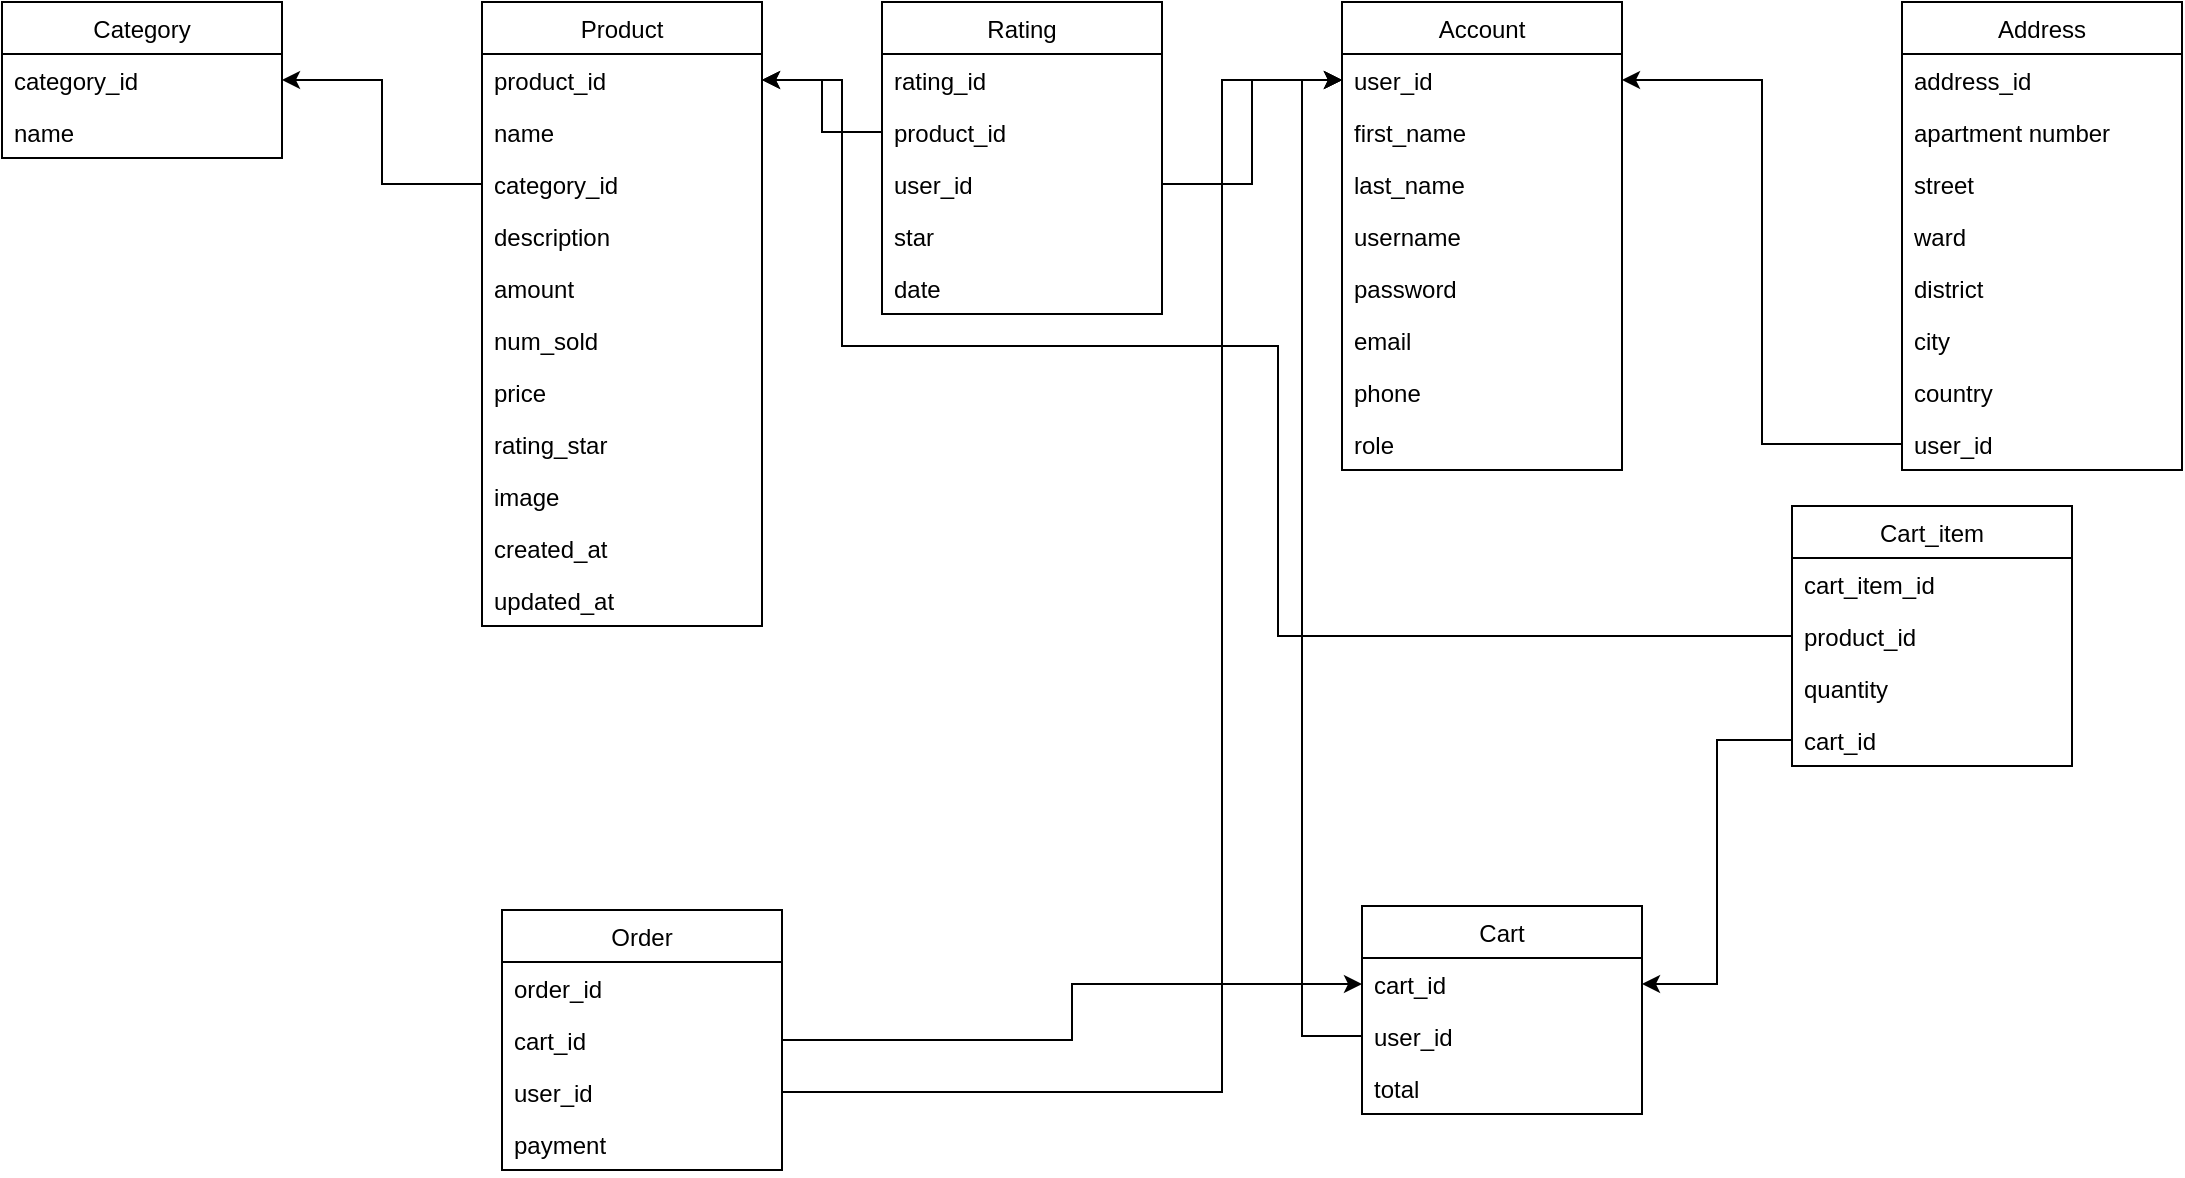 <mxfile version="14.8.4" type="device"><diagram id="C5RBs43oDa-KdzZeNtuy" name="Page-1"><mxGraphModel dx="865" dy="408" grid="1" gridSize="10" guides="1" tooltips="1" connect="1" arrows="1" fold="1" page="1" pageScale="1" pageWidth="1169" pageHeight="827" math="0" shadow="0"><root><mxCell id="WIyWlLk6GJQsqaUBKTNV-0"/><mxCell id="WIyWlLk6GJQsqaUBKTNV-1" parent="WIyWlLk6GJQsqaUBKTNV-0"/><mxCell id="nEu_m73BjOU6T3Kjbdzh-0" value="Category" style="swimlane;fontStyle=0;childLayout=stackLayout;horizontal=1;startSize=26;fillColor=none;horizontalStack=0;resizeParent=1;resizeParentMax=0;resizeLast=0;collapsible=1;marginBottom=0;" parent="WIyWlLk6GJQsqaUBKTNV-1" vertex="1"><mxGeometry x="30" y="178" width="140" height="78" as="geometry"/></mxCell><mxCell id="nEu_m73BjOU6T3Kjbdzh-1" value="category_id" style="text;strokeColor=none;fillColor=none;align=left;verticalAlign=top;spacingLeft=4;spacingRight=4;overflow=hidden;rotatable=0;points=[[0,0.5],[1,0.5]];portConstraint=eastwest;" parent="nEu_m73BjOU6T3Kjbdzh-0" vertex="1"><mxGeometry y="26" width="140" height="26" as="geometry"/></mxCell><mxCell id="nEu_m73BjOU6T3Kjbdzh-2" value="name" style="text;strokeColor=none;fillColor=none;align=left;verticalAlign=top;spacingLeft=4;spacingRight=4;overflow=hidden;rotatable=0;points=[[0,0.5],[1,0.5]];portConstraint=eastwest;" parent="nEu_m73BjOU6T3Kjbdzh-0" vertex="1"><mxGeometry y="52" width="140" height="26" as="geometry"/></mxCell><mxCell id="nEu_m73BjOU6T3Kjbdzh-4" value="Product" style="swimlane;fontStyle=0;childLayout=stackLayout;horizontal=1;startSize=26;fillColor=none;horizontalStack=0;resizeParent=1;resizeParentMax=0;resizeLast=0;collapsible=1;marginBottom=0;" parent="WIyWlLk6GJQsqaUBKTNV-1" vertex="1"><mxGeometry x="270" y="178" width="140" height="312" as="geometry"/></mxCell><mxCell id="nEu_m73BjOU6T3Kjbdzh-5" value="product_id" style="text;strokeColor=none;fillColor=none;align=left;verticalAlign=top;spacingLeft=4;spacingRight=4;overflow=hidden;rotatable=0;points=[[0,0.5],[1,0.5]];portConstraint=eastwest;" parent="nEu_m73BjOU6T3Kjbdzh-4" vertex="1"><mxGeometry y="26" width="140" height="26" as="geometry"/></mxCell><mxCell id="nEu_m73BjOU6T3Kjbdzh-6" value="name" style="text;strokeColor=none;fillColor=none;align=left;verticalAlign=top;spacingLeft=4;spacingRight=4;overflow=hidden;rotatable=0;points=[[0,0.5],[1,0.5]];portConstraint=eastwest;" parent="nEu_m73BjOU6T3Kjbdzh-4" vertex="1"><mxGeometry y="52" width="140" height="26" as="geometry"/></mxCell><mxCell id="nEu_m73BjOU6T3Kjbdzh-7" value="category_id" style="text;strokeColor=none;fillColor=none;align=left;verticalAlign=top;spacingLeft=4;spacingRight=4;overflow=hidden;rotatable=0;points=[[0,0.5],[1,0.5]];portConstraint=eastwest;" parent="nEu_m73BjOU6T3Kjbdzh-4" vertex="1"><mxGeometry y="78" width="140" height="26" as="geometry"/></mxCell><mxCell id="nEu_m73BjOU6T3Kjbdzh-9" value="description" style="text;strokeColor=none;fillColor=none;align=left;verticalAlign=top;spacingLeft=4;spacingRight=4;overflow=hidden;rotatable=0;points=[[0,0.5],[1,0.5]];portConstraint=eastwest;" parent="nEu_m73BjOU6T3Kjbdzh-4" vertex="1"><mxGeometry y="104" width="140" height="26" as="geometry"/></mxCell><mxCell id="nEu_m73BjOU6T3Kjbdzh-11" value="amount" style="text;strokeColor=none;fillColor=none;align=left;verticalAlign=top;spacingLeft=4;spacingRight=4;overflow=hidden;rotatable=0;points=[[0,0.5],[1,0.5]];portConstraint=eastwest;" parent="nEu_m73BjOU6T3Kjbdzh-4" vertex="1"><mxGeometry y="130" width="140" height="26" as="geometry"/></mxCell><mxCell id="nEu_m73BjOU6T3Kjbdzh-13" value="num_sold" style="text;strokeColor=none;fillColor=none;align=left;verticalAlign=top;spacingLeft=4;spacingRight=4;overflow=hidden;rotatable=0;points=[[0,0.5],[1,0.5]];portConstraint=eastwest;" parent="nEu_m73BjOU6T3Kjbdzh-4" vertex="1"><mxGeometry y="156" width="140" height="26" as="geometry"/></mxCell><mxCell id="nEu_m73BjOU6T3Kjbdzh-12" value="price" style="text;strokeColor=none;fillColor=none;align=left;verticalAlign=top;spacingLeft=4;spacingRight=4;overflow=hidden;rotatable=0;points=[[0,0.5],[1,0.5]];portConstraint=eastwest;" parent="nEu_m73BjOU6T3Kjbdzh-4" vertex="1"><mxGeometry y="182" width="140" height="26" as="geometry"/></mxCell><mxCell id="nEu_m73BjOU6T3Kjbdzh-18" value="rating_star" style="text;strokeColor=none;fillColor=none;align=left;verticalAlign=top;spacingLeft=4;spacingRight=4;overflow=hidden;rotatable=0;points=[[0,0.5],[1,0.5]];portConstraint=eastwest;" parent="nEu_m73BjOU6T3Kjbdzh-4" vertex="1"><mxGeometry y="208" width="140" height="26" as="geometry"/></mxCell><mxCell id="nEu_m73BjOU6T3Kjbdzh-70" value="image" style="text;strokeColor=none;fillColor=none;align=left;verticalAlign=top;spacingLeft=4;spacingRight=4;overflow=hidden;rotatable=0;points=[[0,0.5],[1,0.5]];portConstraint=eastwest;" parent="nEu_m73BjOU6T3Kjbdzh-4" vertex="1"><mxGeometry y="234" width="140" height="26" as="geometry"/></mxCell><mxCell id="nEu_m73BjOU6T3Kjbdzh-72" value="created_at" style="text;strokeColor=none;fillColor=none;align=left;verticalAlign=top;spacingLeft=4;spacingRight=4;overflow=hidden;rotatable=0;points=[[0,0.5],[1,0.5]];portConstraint=eastwest;" parent="nEu_m73BjOU6T3Kjbdzh-4" vertex="1"><mxGeometry y="260" width="140" height="26" as="geometry"/></mxCell><mxCell id="nEu_m73BjOU6T3Kjbdzh-73" value="updated_at" style="text;strokeColor=none;fillColor=none;align=left;verticalAlign=top;spacingLeft=4;spacingRight=4;overflow=hidden;rotatable=0;points=[[0,0.5],[1,0.5]];portConstraint=eastwest;" parent="nEu_m73BjOU6T3Kjbdzh-4" vertex="1"><mxGeometry y="286" width="140" height="26" as="geometry"/></mxCell><mxCell id="nEu_m73BjOU6T3Kjbdzh-14" value="Account" style="swimlane;fontStyle=0;childLayout=stackLayout;horizontal=1;startSize=26;fillColor=none;horizontalStack=0;resizeParent=1;resizeParentMax=0;resizeLast=0;collapsible=1;marginBottom=0;" parent="WIyWlLk6GJQsqaUBKTNV-1" vertex="1"><mxGeometry x="700" y="178" width="140" height="234" as="geometry"/></mxCell><mxCell id="nEu_m73BjOU6T3Kjbdzh-15" value="user_id" style="text;strokeColor=none;fillColor=none;align=left;verticalAlign=top;spacingLeft=4;spacingRight=4;overflow=hidden;rotatable=0;points=[[0,0.5],[1,0.5]];portConstraint=eastwest;" parent="nEu_m73BjOU6T3Kjbdzh-14" vertex="1"><mxGeometry y="26" width="140" height="26" as="geometry"/></mxCell><mxCell id="nEu_m73BjOU6T3Kjbdzh-16" value="first_name" style="text;strokeColor=none;fillColor=none;align=left;verticalAlign=top;spacingLeft=4;spacingRight=4;overflow=hidden;rotatable=0;points=[[0,0.5],[1,0.5]];portConstraint=eastwest;" parent="nEu_m73BjOU6T3Kjbdzh-14" vertex="1"><mxGeometry y="52" width="140" height="26" as="geometry"/></mxCell><mxCell id="nEu_m73BjOU6T3Kjbdzh-17" value="last_name" style="text;strokeColor=none;fillColor=none;align=left;verticalAlign=top;spacingLeft=4;spacingRight=4;overflow=hidden;rotatable=0;points=[[0,0.5],[1,0.5]];portConstraint=eastwest;" parent="nEu_m73BjOU6T3Kjbdzh-14" vertex="1"><mxGeometry y="78" width="140" height="26" as="geometry"/></mxCell><mxCell id="nEu_m73BjOU6T3Kjbdzh-56" value="username" style="text;strokeColor=none;fillColor=none;align=left;verticalAlign=top;spacingLeft=4;spacingRight=4;overflow=hidden;rotatable=0;points=[[0,0.5],[1,0.5]];portConstraint=eastwest;" parent="nEu_m73BjOU6T3Kjbdzh-14" vertex="1"><mxGeometry y="104" width="140" height="26" as="geometry"/></mxCell><mxCell id="nEu_m73BjOU6T3Kjbdzh-57" value="password" style="text;strokeColor=none;fillColor=none;align=left;verticalAlign=top;spacingLeft=4;spacingRight=4;overflow=hidden;rotatable=0;points=[[0,0.5],[1,0.5]];portConstraint=eastwest;" parent="nEu_m73BjOU6T3Kjbdzh-14" vertex="1"><mxGeometry y="130" width="140" height="26" as="geometry"/></mxCell><mxCell id="nEu_m73BjOU6T3Kjbdzh-19" value="email" style="text;strokeColor=none;fillColor=none;align=left;verticalAlign=top;spacingLeft=4;spacingRight=4;overflow=hidden;rotatable=0;points=[[0,0.5],[1,0.5]];portConstraint=eastwest;" parent="nEu_m73BjOU6T3Kjbdzh-14" vertex="1"><mxGeometry y="156" width="140" height="26" as="geometry"/></mxCell><mxCell id="nEu_m73BjOU6T3Kjbdzh-20" value="phone" style="text;strokeColor=none;fillColor=none;align=left;verticalAlign=top;spacingLeft=4;spacingRight=4;overflow=hidden;rotatable=0;points=[[0,0.5],[1,0.5]];portConstraint=eastwest;" parent="nEu_m73BjOU6T3Kjbdzh-14" vertex="1"><mxGeometry y="182" width="140" height="26" as="geometry"/></mxCell><mxCell id="sDtZuVlYwuZTjAN_R1qE-2" value="role" style="text;strokeColor=none;fillColor=none;align=left;verticalAlign=top;spacingLeft=4;spacingRight=4;overflow=hidden;rotatable=0;points=[[0,0.5],[1,0.5]];portConstraint=eastwest;" vertex="1" parent="nEu_m73BjOU6T3Kjbdzh-14"><mxGeometry y="208" width="140" height="26" as="geometry"/></mxCell><mxCell id="nEu_m73BjOU6T3Kjbdzh-25" style="edgeStyle=orthogonalEdgeStyle;rounded=0;orthogonalLoop=1;jettySize=auto;html=1;entryX=1;entryY=0.5;entryDx=0;entryDy=0;" parent="WIyWlLk6GJQsqaUBKTNV-1" source="nEu_m73BjOU6T3Kjbdzh-7" target="nEu_m73BjOU6T3Kjbdzh-1" edge="1"><mxGeometry relative="1" as="geometry"/></mxCell><mxCell id="nEu_m73BjOU6T3Kjbdzh-26" value="Address" style="swimlane;fontStyle=0;childLayout=stackLayout;horizontal=1;startSize=26;fillColor=none;horizontalStack=0;resizeParent=1;resizeParentMax=0;resizeLast=0;collapsible=1;marginBottom=0;" parent="WIyWlLk6GJQsqaUBKTNV-1" vertex="1"><mxGeometry x="980" y="178" width="140" height="234" as="geometry"/></mxCell><mxCell id="nEu_m73BjOU6T3Kjbdzh-27" value="address_id" style="text;strokeColor=none;fillColor=none;align=left;verticalAlign=top;spacingLeft=4;spacingRight=4;overflow=hidden;rotatable=0;points=[[0,0.5],[1,0.5]];portConstraint=eastwest;" parent="nEu_m73BjOU6T3Kjbdzh-26" vertex="1"><mxGeometry y="26" width="140" height="26" as="geometry"/></mxCell><mxCell id="nEu_m73BjOU6T3Kjbdzh-28" value="apartment number" style="text;strokeColor=none;fillColor=none;align=left;verticalAlign=top;spacingLeft=4;spacingRight=4;overflow=hidden;rotatable=0;points=[[0,0.5],[1,0.5]];portConstraint=eastwest;" parent="nEu_m73BjOU6T3Kjbdzh-26" vertex="1"><mxGeometry y="52" width="140" height="26" as="geometry"/></mxCell><mxCell id="nEu_m73BjOU6T3Kjbdzh-29" value="street" style="text;strokeColor=none;fillColor=none;align=left;verticalAlign=top;spacingLeft=4;spacingRight=4;overflow=hidden;rotatable=0;points=[[0,0.5],[1,0.5]];portConstraint=eastwest;" parent="nEu_m73BjOU6T3Kjbdzh-26" vertex="1"><mxGeometry y="78" width="140" height="26" as="geometry"/></mxCell><mxCell id="nEu_m73BjOU6T3Kjbdzh-30" value="ward" style="text;strokeColor=none;fillColor=none;align=left;verticalAlign=top;spacingLeft=4;spacingRight=4;overflow=hidden;rotatable=0;points=[[0,0.5],[1,0.5]];portConstraint=eastwest;" parent="nEu_m73BjOU6T3Kjbdzh-26" vertex="1"><mxGeometry y="104" width="140" height="26" as="geometry"/></mxCell><mxCell id="nEu_m73BjOU6T3Kjbdzh-31" value="district" style="text;strokeColor=none;fillColor=none;align=left;verticalAlign=top;spacingLeft=4;spacingRight=4;overflow=hidden;rotatable=0;points=[[0,0.5],[1,0.5]];portConstraint=eastwest;" parent="nEu_m73BjOU6T3Kjbdzh-26" vertex="1"><mxGeometry y="130" width="140" height="26" as="geometry"/></mxCell><mxCell id="nEu_m73BjOU6T3Kjbdzh-32" value="city" style="text;strokeColor=none;fillColor=none;align=left;verticalAlign=top;spacingLeft=4;spacingRight=4;overflow=hidden;rotatable=0;points=[[0,0.5],[1,0.5]];portConstraint=eastwest;" parent="nEu_m73BjOU6T3Kjbdzh-26" vertex="1"><mxGeometry y="156" width="140" height="26" as="geometry"/></mxCell><mxCell id="nEu_m73BjOU6T3Kjbdzh-35" value="country" style="text;strokeColor=none;fillColor=none;align=left;verticalAlign=top;spacingLeft=4;spacingRight=4;overflow=hidden;rotatable=0;points=[[0,0.5],[1,0.5]];portConstraint=eastwest;" parent="nEu_m73BjOU6T3Kjbdzh-26" vertex="1"><mxGeometry y="182" width="140" height="26" as="geometry"/></mxCell><mxCell id="nEu_m73BjOU6T3Kjbdzh-33" value="user_id" style="text;strokeColor=none;fillColor=none;align=left;verticalAlign=top;spacingLeft=4;spacingRight=4;overflow=hidden;rotatable=0;points=[[0,0.5],[1,0.5]];portConstraint=eastwest;" parent="nEu_m73BjOU6T3Kjbdzh-26" vertex="1"><mxGeometry y="208" width="140" height="26" as="geometry"/></mxCell><mxCell id="nEu_m73BjOU6T3Kjbdzh-34" style="edgeStyle=orthogonalEdgeStyle;rounded=0;orthogonalLoop=1;jettySize=auto;html=1;entryX=1;entryY=0.5;entryDx=0;entryDy=0;" parent="WIyWlLk6GJQsqaUBKTNV-1" source="nEu_m73BjOU6T3Kjbdzh-33" target="nEu_m73BjOU6T3Kjbdzh-15" edge="1"><mxGeometry relative="1" as="geometry"/></mxCell><mxCell id="nEu_m73BjOU6T3Kjbdzh-36" value="Cart" style="swimlane;fontStyle=0;childLayout=stackLayout;horizontal=1;startSize=26;fillColor=none;horizontalStack=0;resizeParent=1;resizeParentMax=0;resizeLast=0;collapsible=1;marginBottom=0;" parent="WIyWlLk6GJQsqaUBKTNV-1" vertex="1"><mxGeometry x="710" y="630" width="140" height="104" as="geometry"/></mxCell><mxCell id="nEu_m73BjOU6T3Kjbdzh-37" value="cart_id" style="text;strokeColor=none;fillColor=none;align=left;verticalAlign=top;spacingLeft=4;spacingRight=4;overflow=hidden;rotatable=0;points=[[0,0.5],[1,0.5]];portConstraint=eastwest;" parent="nEu_m73BjOU6T3Kjbdzh-36" vertex="1"><mxGeometry y="26" width="140" height="26" as="geometry"/></mxCell><mxCell id="nEu_m73BjOU6T3Kjbdzh-39" value="user_id" style="text;strokeColor=none;fillColor=none;align=left;verticalAlign=top;spacingLeft=4;spacingRight=4;overflow=hidden;rotatable=0;points=[[0,0.5],[1,0.5]];portConstraint=eastwest;" parent="nEu_m73BjOU6T3Kjbdzh-36" vertex="1"><mxGeometry y="52" width="140" height="26" as="geometry"/></mxCell><mxCell id="nEu_m73BjOU6T3Kjbdzh-44" value="total" style="text;strokeColor=none;fillColor=none;align=left;verticalAlign=top;spacingLeft=4;spacingRight=4;overflow=hidden;rotatable=0;points=[[0,0.5],[1,0.5]];portConstraint=eastwest;" parent="nEu_m73BjOU6T3Kjbdzh-36" vertex="1"><mxGeometry y="78" width="140" height="26" as="geometry"/></mxCell><mxCell id="nEu_m73BjOU6T3Kjbdzh-40" value="Cart_item" style="swimlane;fontStyle=0;childLayout=stackLayout;horizontal=1;startSize=26;fillColor=none;horizontalStack=0;resizeParent=1;resizeParentMax=0;resizeLast=0;collapsible=1;marginBottom=0;" parent="WIyWlLk6GJQsqaUBKTNV-1" vertex="1"><mxGeometry x="925" y="430" width="140" height="130" as="geometry"/></mxCell><mxCell id="nEu_m73BjOU6T3Kjbdzh-41" value="cart_item_id" style="text;strokeColor=none;fillColor=none;align=left;verticalAlign=top;spacingLeft=4;spacingRight=4;overflow=hidden;rotatable=0;points=[[0,0.5],[1,0.5]];portConstraint=eastwest;" parent="nEu_m73BjOU6T3Kjbdzh-40" vertex="1"><mxGeometry y="26" width="140" height="26" as="geometry"/></mxCell><mxCell id="nEu_m73BjOU6T3Kjbdzh-42" value="product_id" style="text;strokeColor=none;fillColor=none;align=left;verticalAlign=top;spacingLeft=4;spacingRight=4;overflow=hidden;rotatable=0;points=[[0,0.5],[1,0.5]];portConstraint=eastwest;" parent="nEu_m73BjOU6T3Kjbdzh-40" vertex="1"><mxGeometry y="52" width="140" height="26" as="geometry"/></mxCell><mxCell id="nEu_m73BjOU6T3Kjbdzh-43" value="quantity" style="text;strokeColor=none;fillColor=none;align=left;verticalAlign=top;spacingLeft=4;spacingRight=4;overflow=hidden;rotatable=0;points=[[0,0.5],[1,0.5]];portConstraint=eastwest;" parent="nEu_m73BjOU6T3Kjbdzh-40" vertex="1"><mxGeometry y="78" width="140" height="26" as="geometry"/></mxCell><mxCell id="nEu_m73BjOU6T3Kjbdzh-45" value="cart_id" style="text;strokeColor=none;fillColor=none;align=left;verticalAlign=top;spacingLeft=4;spacingRight=4;overflow=hidden;rotatable=0;points=[[0,0.5],[1,0.5]];portConstraint=eastwest;" parent="nEu_m73BjOU6T3Kjbdzh-40" vertex="1"><mxGeometry y="104" width="140" height="26" as="geometry"/></mxCell><mxCell id="nEu_m73BjOU6T3Kjbdzh-46" style="edgeStyle=orthogonalEdgeStyle;rounded=0;orthogonalLoop=1;jettySize=auto;html=1;entryX=1;entryY=0.5;entryDx=0;entryDy=0;" parent="WIyWlLk6GJQsqaUBKTNV-1" source="nEu_m73BjOU6T3Kjbdzh-45" target="nEu_m73BjOU6T3Kjbdzh-37" edge="1"><mxGeometry relative="1" as="geometry"/></mxCell><mxCell id="nEu_m73BjOU6T3Kjbdzh-48" style="edgeStyle=orthogonalEdgeStyle;rounded=0;orthogonalLoop=1;jettySize=auto;html=1;entryX=0;entryY=0.5;entryDx=0;entryDy=0;" parent="WIyWlLk6GJQsqaUBKTNV-1" source="nEu_m73BjOU6T3Kjbdzh-39" target="nEu_m73BjOU6T3Kjbdzh-15" edge="1"><mxGeometry relative="1" as="geometry"/></mxCell><mxCell id="nEu_m73BjOU6T3Kjbdzh-49" value="Order" style="swimlane;fontStyle=0;childLayout=stackLayout;horizontal=1;startSize=26;fillColor=none;horizontalStack=0;resizeParent=1;resizeParentMax=0;resizeLast=0;collapsible=1;marginBottom=0;" parent="WIyWlLk6GJQsqaUBKTNV-1" vertex="1"><mxGeometry x="280" y="632" width="140" height="130" as="geometry"/></mxCell><mxCell id="nEu_m73BjOU6T3Kjbdzh-50" value="order_id  " style="text;strokeColor=none;fillColor=none;align=left;verticalAlign=top;spacingLeft=4;spacingRight=4;overflow=hidden;rotatable=0;points=[[0,0.5],[1,0.5]];portConstraint=eastwest;" parent="nEu_m73BjOU6T3Kjbdzh-49" vertex="1"><mxGeometry y="26" width="140" height="26" as="geometry"/></mxCell><mxCell id="nEu_m73BjOU6T3Kjbdzh-51" value="cart_id" style="text;strokeColor=none;fillColor=none;align=left;verticalAlign=top;spacingLeft=4;spacingRight=4;overflow=hidden;rotatable=0;points=[[0,0.5],[1,0.5]];portConstraint=eastwest;" parent="nEu_m73BjOU6T3Kjbdzh-49" vertex="1"><mxGeometry y="52" width="140" height="26" as="geometry"/></mxCell><mxCell id="nEu_m73BjOU6T3Kjbdzh-52" value="user_id" style="text;strokeColor=none;fillColor=none;align=left;verticalAlign=top;spacingLeft=4;spacingRight=4;overflow=hidden;rotatable=0;points=[[0,0.5],[1,0.5]];portConstraint=eastwest;" parent="nEu_m73BjOU6T3Kjbdzh-49" vertex="1"><mxGeometry y="78" width="140" height="26" as="geometry"/></mxCell><mxCell id="nEu_m73BjOU6T3Kjbdzh-53" value="payment" style="text;strokeColor=none;fillColor=none;align=left;verticalAlign=top;spacingLeft=4;spacingRight=4;overflow=hidden;rotatable=0;points=[[0,0.5],[1,0.5]];portConstraint=eastwest;" parent="nEu_m73BjOU6T3Kjbdzh-49" vertex="1"><mxGeometry y="104" width="140" height="26" as="geometry"/></mxCell><mxCell id="nEu_m73BjOU6T3Kjbdzh-54" style="edgeStyle=orthogonalEdgeStyle;rounded=0;orthogonalLoop=1;jettySize=auto;html=1;entryX=0;entryY=0.5;entryDx=0;entryDy=0;" parent="WIyWlLk6GJQsqaUBKTNV-1" source="nEu_m73BjOU6T3Kjbdzh-51" target="nEu_m73BjOU6T3Kjbdzh-37" edge="1"><mxGeometry relative="1" as="geometry"/></mxCell><mxCell id="nEu_m73BjOU6T3Kjbdzh-58" value="Rating" style="swimlane;fontStyle=0;childLayout=stackLayout;horizontal=1;startSize=26;fillColor=none;horizontalStack=0;resizeParent=1;resizeParentMax=0;resizeLast=0;collapsible=1;marginBottom=0;" parent="WIyWlLk6GJQsqaUBKTNV-1" vertex="1"><mxGeometry x="470" y="178" width="140" height="156" as="geometry"/></mxCell><mxCell id="sDtZuVlYwuZTjAN_R1qE-0" value="rating_id" style="text;strokeColor=none;fillColor=none;align=left;verticalAlign=top;spacingLeft=4;spacingRight=4;overflow=hidden;rotatable=0;points=[[0,0.5],[1,0.5]];portConstraint=eastwest;" vertex="1" parent="nEu_m73BjOU6T3Kjbdzh-58"><mxGeometry y="26" width="140" height="26" as="geometry"/></mxCell><mxCell id="nEu_m73BjOU6T3Kjbdzh-59" value="product_id" style="text;strokeColor=none;fillColor=none;align=left;verticalAlign=top;spacingLeft=4;spacingRight=4;overflow=hidden;rotatable=0;points=[[0,0.5],[1,0.5]];portConstraint=eastwest;" parent="nEu_m73BjOU6T3Kjbdzh-58" vertex="1"><mxGeometry y="52" width="140" height="26" as="geometry"/></mxCell><mxCell id="nEu_m73BjOU6T3Kjbdzh-60" value="user_id" style="text;strokeColor=none;fillColor=none;align=left;verticalAlign=top;spacingLeft=4;spacingRight=4;overflow=hidden;rotatable=0;points=[[0,0.5],[1,0.5]];portConstraint=eastwest;" parent="nEu_m73BjOU6T3Kjbdzh-58" vertex="1"><mxGeometry y="78" width="140" height="26" as="geometry"/></mxCell><mxCell id="nEu_m73BjOU6T3Kjbdzh-61" value="star" style="text;strokeColor=none;fillColor=none;align=left;verticalAlign=top;spacingLeft=4;spacingRight=4;overflow=hidden;rotatable=0;points=[[0,0.5],[1,0.5]];portConstraint=eastwest;" parent="nEu_m73BjOU6T3Kjbdzh-58" vertex="1"><mxGeometry y="104" width="140" height="26" as="geometry"/></mxCell><mxCell id="sDtZuVlYwuZTjAN_R1qE-1" value="date" style="text;strokeColor=none;fillColor=none;align=left;verticalAlign=top;spacingLeft=4;spacingRight=4;overflow=hidden;rotatable=0;points=[[0,0.5],[1,0.5]];portConstraint=eastwest;" vertex="1" parent="nEu_m73BjOU6T3Kjbdzh-58"><mxGeometry y="130" width="140" height="26" as="geometry"/></mxCell><mxCell id="nEu_m73BjOU6T3Kjbdzh-67" style="edgeStyle=orthogonalEdgeStyle;rounded=0;orthogonalLoop=1;jettySize=auto;html=1;entryX=1;entryY=0.5;entryDx=0;entryDy=0;" parent="WIyWlLk6GJQsqaUBKTNV-1" source="nEu_m73BjOU6T3Kjbdzh-59" target="nEu_m73BjOU6T3Kjbdzh-5" edge="1"><mxGeometry relative="1" as="geometry"/></mxCell><mxCell id="nEu_m73BjOU6T3Kjbdzh-68" style="edgeStyle=orthogonalEdgeStyle;rounded=0;orthogonalLoop=1;jettySize=auto;html=1;exitX=1;exitY=0.5;exitDx=0;exitDy=0;entryX=0;entryY=0.5;entryDx=0;entryDy=0;strokeColor=#000000;" parent="WIyWlLk6GJQsqaUBKTNV-1" source="nEu_m73BjOU6T3Kjbdzh-60" target="nEu_m73BjOU6T3Kjbdzh-15" edge="1"><mxGeometry relative="1" as="geometry"/></mxCell><mxCell id="nEu_m73BjOU6T3Kjbdzh-69" style="edgeStyle=orthogonalEdgeStyle;rounded=0;orthogonalLoop=1;jettySize=auto;html=1;entryX=1;entryY=0.5;entryDx=0;entryDy=0;strokeColor=#000000;" parent="WIyWlLk6GJQsqaUBKTNV-1" source="nEu_m73BjOU6T3Kjbdzh-42" target="nEu_m73BjOU6T3Kjbdzh-5" edge="1"><mxGeometry relative="1" as="geometry"><Array as="points"><mxPoint x="668" y="495"/><mxPoint x="668" y="350"/><mxPoint x="450" y="350"/><mxPoint x="450" y="217"/></Array></mxGeometry></mxCell><mxCell id="nEu_m73BjOU6T3Kjbdzh-71" style="edgeStyle=orthogonalEdgeStyle;rounded=0;orthogonalLoop=1;jettySize=auto;html=1;exitX=1;exitY=0.5;exitDx=0;exitDy=0;entryX=0;entryY=0.5;entryDx=0;entryDy=0;strokeColor=#000000;" parent="WIyWlLk6GJQsqaUBKTNV-1" source="nEu_m73BjOU6T3Kjbdzh-52" target="nEu_m73BjOU6T3Kjbdzh-15" edge="1"><mxGeometry relative="1" as="geometry"><Array as="points"><mxPoint x="640" y="723"/><mxPoint x="640" y="217"/></Array></mxGeometry></mxCell></root></mxGraphModel></diagram></mxfile>